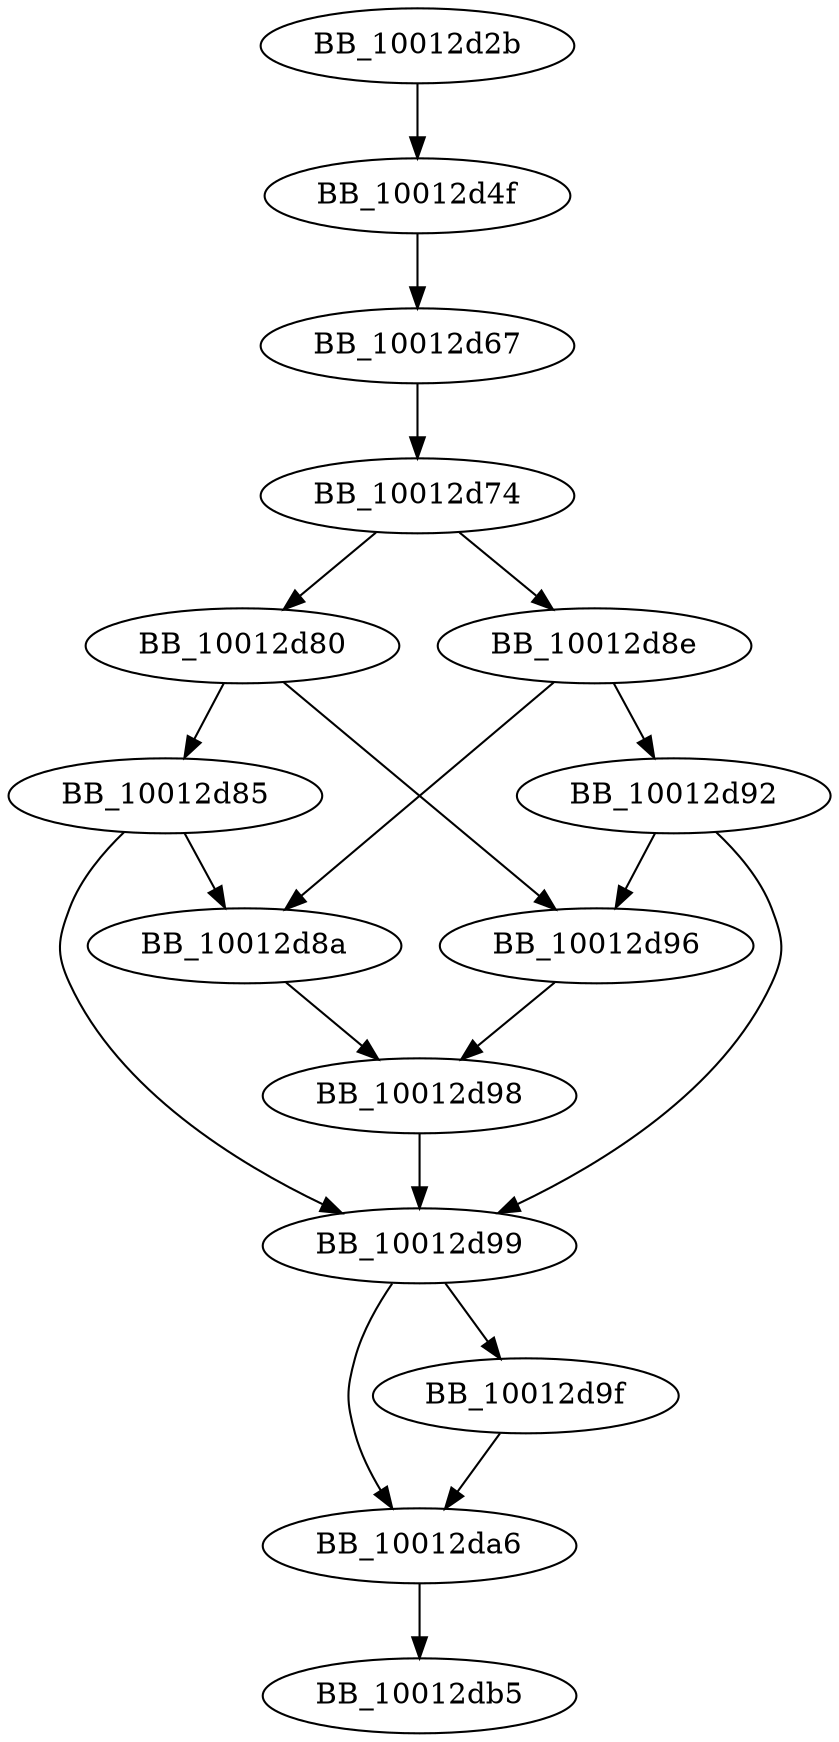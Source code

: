 DiGraph __atodbl_l{
BB_10012d2b->BB_10012d4f
BB_10012d4f->BB_10012d67
BB_10012d67->BB_10012d74
BB_10012d74->BB_10012d80
BB_10012d74->BB_10012d8e
BB_10012d80->BB_10012d85
BB_10012d80->BB_10012d96
BB_10012d85->BB_10012d8a
BB_10012d85->BB_10012d99
BB_10012d8a->BB_10012d98
BB_10012d8e->BB_10012d8a
BB_10012d8e->BB_10012d92
BB_10012d92->BB_10012d96
BB_10012d92->BB_10012d99
BB_10012d96->BB_10012d98
BB_10012d98->BB_10012d99
BB_10012d99->BB_10012d9f
BB_10012d99->BB_10012da6
BB_10012d9f->BB_10012da6
BB_10012da6->BB_10012db5
}

